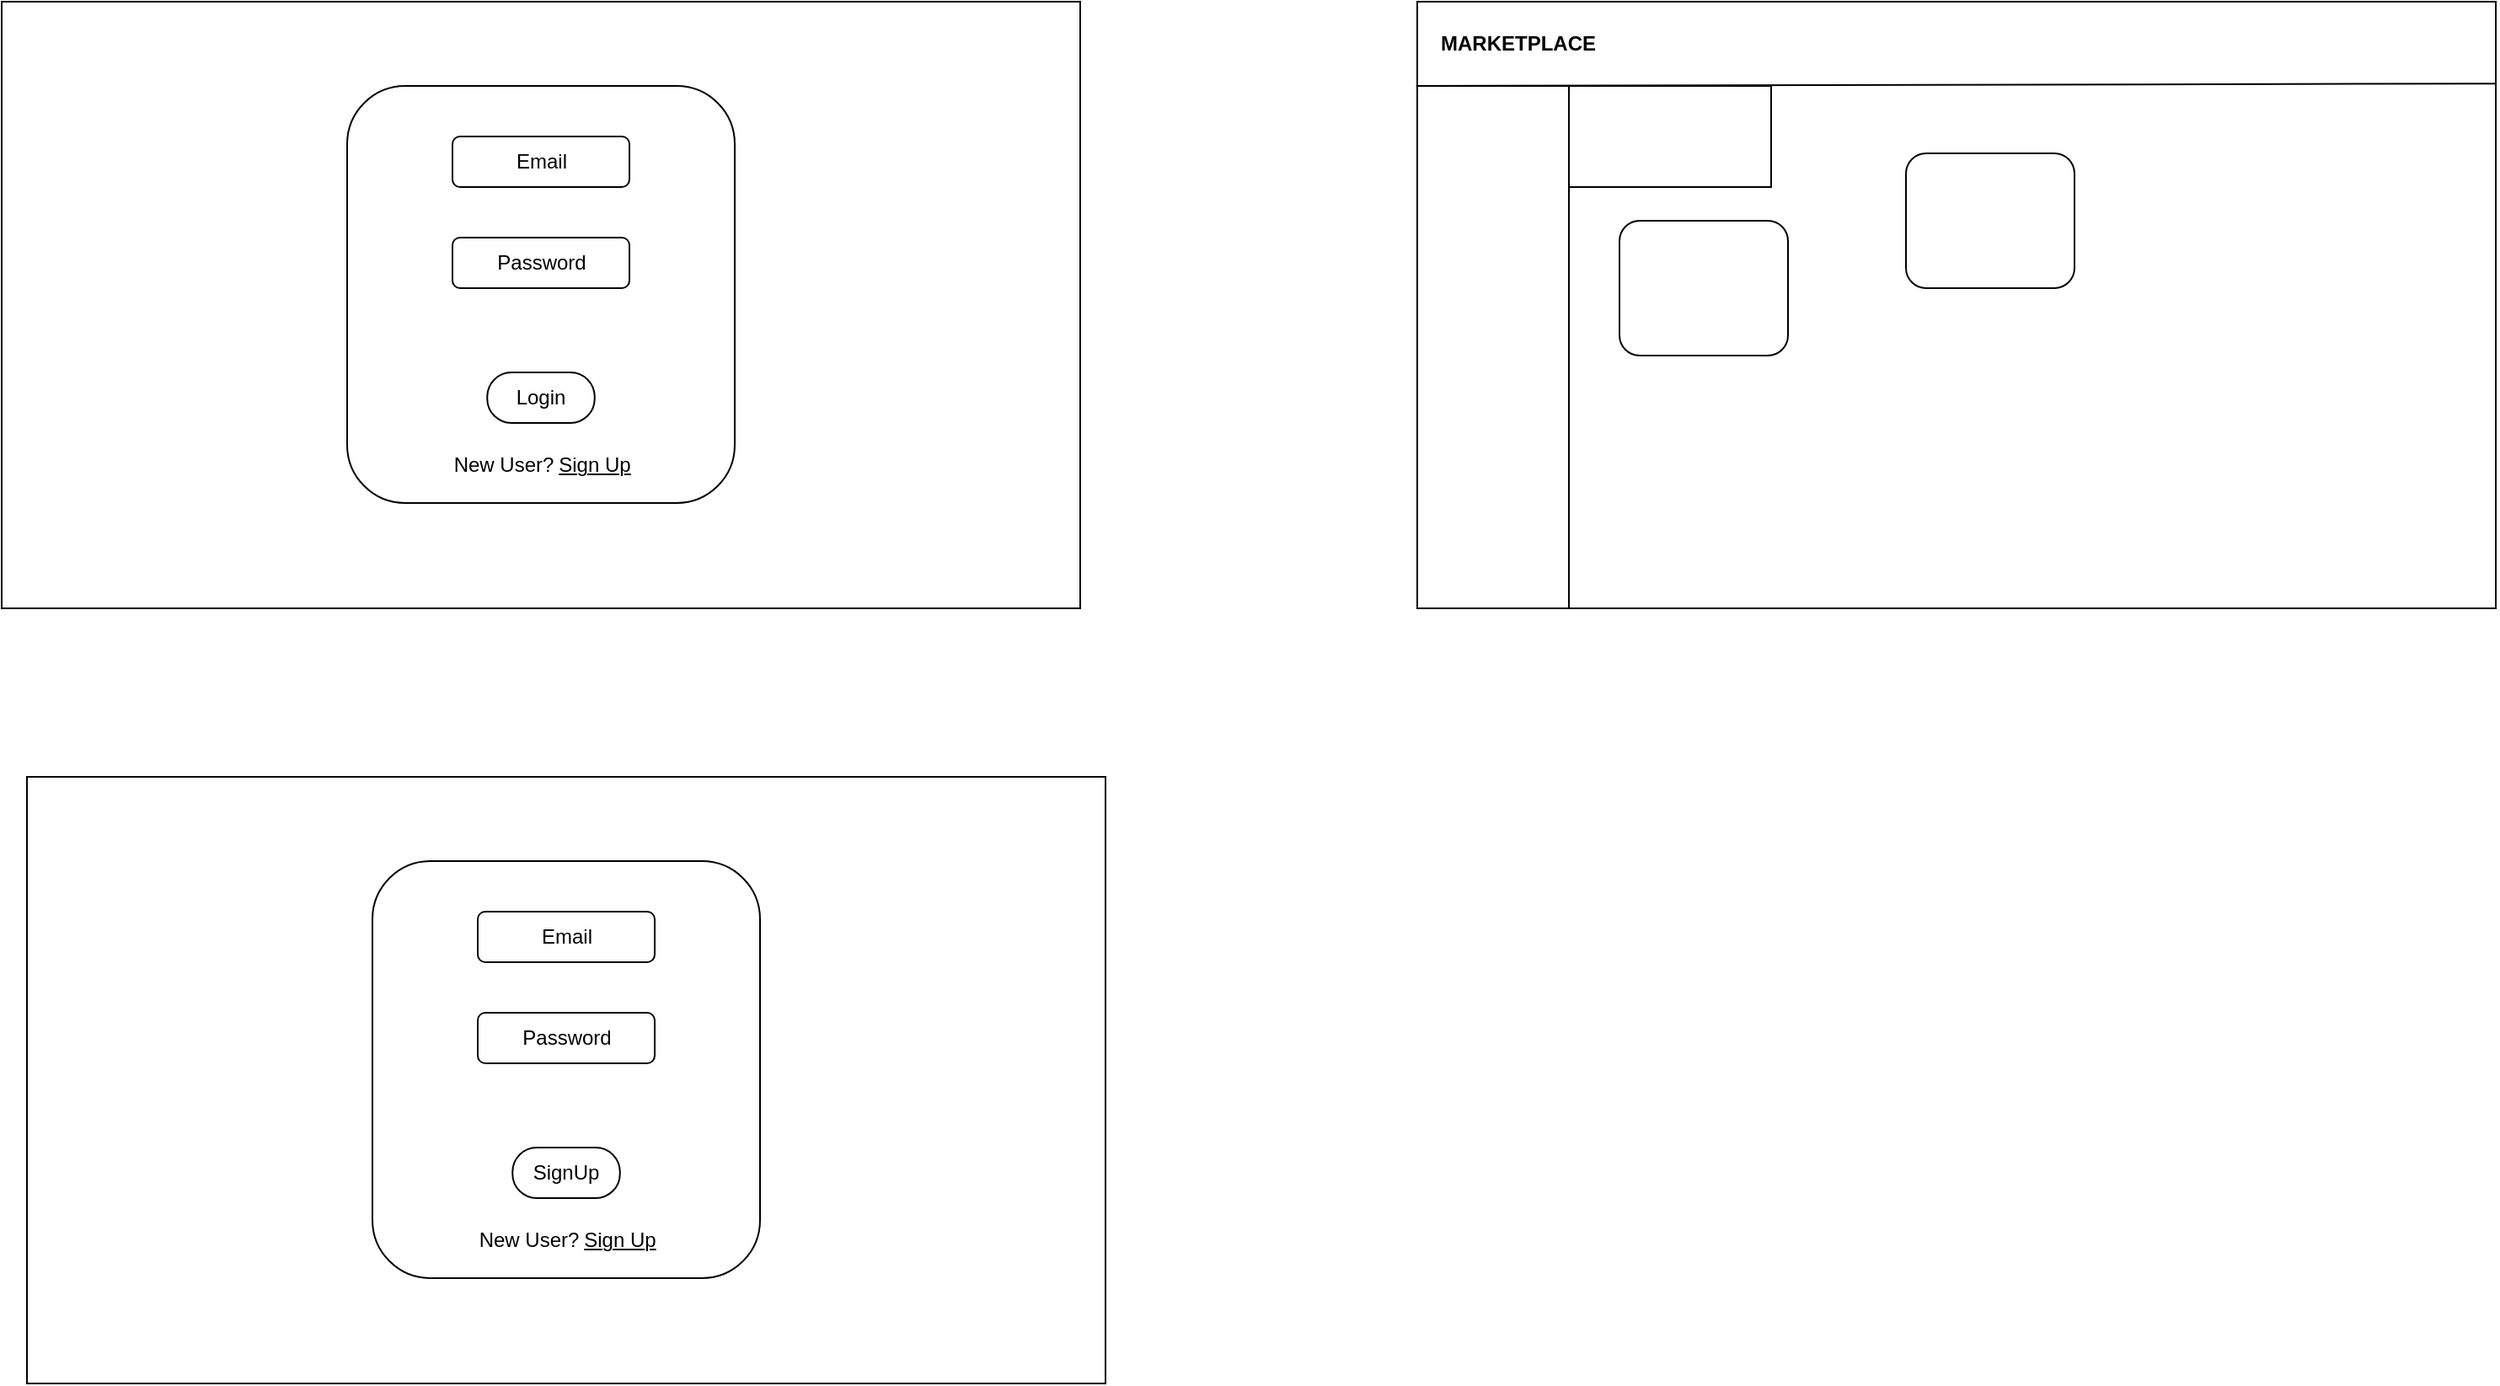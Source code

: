 <mxfile version="26.0.8">
  <diagram name="Page-1" id="ZON4f8YEG2RIICSki0mQ">
    <mxGraphModel dx="2250" dy="743" grid="1" gridSize="10" guides="1" tooltips="1" connect="1" arrows="1" fold="1" page="1" pageScale="1" pageWidth="850" pageHeight="1100" math="0" shadow="0">
      <root>
        <mxCell id="0" />
        <mxCell id="1" parent="0" />
        <mxCell id="mW0ngCop3CINJ1be3WMp-2" value="" style="rounded=0;whiteSpace=wrap;html=1;" parent="1" vertex="1">
          <mxGeometry x="80" y="140" width="640" height="360" as="geometry" />
        </mxCell>
        <mxCell id="mW0ngCop3CINJ1be3WMp-6" value="MARKETPLACE" style="text;html=1;align=center;verticalAlign=middle;whiteSpace=wrap;rounded=0;fontSize=12;fontStyle=1" parent="1" vertex="1">
          <mxGeometry x="80" y="150" width="120" height="30" as="geometry" />
        </mxCell>
        <mxCell id="mW0ngCop3CINJ1be3WMp-8" value="" style="endArrow=none;html=1;rounded=0;exitX=-0.001;exitY=0.139;exitDx=0;exitDy=0;exitPerimeter=0;entryX=1;entryY=0.135;entryDx=0;entryDy=0;entryPerimeter=0;" parent="1" source="mW0ngCop3CINJ1be3WMp-2" target="mW0ngCop3CINJ1be3WMp-2" edge="1">
          <mxGeometry width="50" height="50" relative="1" as="geometry">
            <mxPoint x="280" y="310" as="sourcePoint" />
            <mxPoint x="330" y="260" as="targetPoint" />
          </mxGeometry>
        </mxCell>
        <mxCell id="kuk41mJsH78Om6LIC-oG-2" value="" style="shape=image;html=1;verticalAlign=top;verticalLabelPosition=bottom;labelBackgroundColor=#ffffff;imageAspect=0;aspect=fixed;image=https://cdn1.iconfinder.com/data/icons/unicons-line-vol-5/24/sign-out-alt-128.png;imageBorder=none;imageBackground=none;" vertex="1" parent="1">
          <mxGeometry x="680" y="150" width="30" height="30" as="geometry" />
        </mxCell>
        <mxCell id="kuk41mJsH78Om6LIC-oG-3" value="" style="whiteSpace=wrap;html=1;" vertex="1" parent="1">
          <mxGeometry x="80" y="190" width="90" height="310" as="geometry" />
        </mxCell>
        <mxCell id="kuk41mJsH78Om6LIC-oG-4" value="" style="rounded=1;whiteSpace=wrap;html=1;" vertex="1" parent="1">
          <mxGeometry x="200" y="270" width="100" height="80" as="geometry" />
        </mxCell>
        <mxCell id="kuk41mJsH78Om6LIC-oG-6" value="" style="rounded=1;whiteSpace=wrap;html=1;" vertex="1" parent="1">
          <mxGeometry x="370" y="230" width="100" height="80" as="geometry" />
        </mxCell>
        <mxCell id="kuk41mJsH78Om6LIC-oG-7" value="" style="rounded=0;whiteSpace=wrap;html=1;" vertex="1" parent="1">
          <mxGeometry x="170" y="190" width="120" height="60" as="geometry" />
        </mxCell>
        <mxCell id="kuk41mJsH78Om6LIC-oG-8" value="" style="rounded=0;whiteSpace=wrap;html=1;" vertex="1" parent="1">
          <mxGeometry x="-760" y="140" width="640" height="360" as="geometry" />
        </mxCell>
        <mxCell id="kuk41mJsH78Om6LIC-oG-9" value="" style="rounded=1;whiteSpace=wrap;html=1;" vertex="1" parent="1">
          <mxGeometry x="-555" y="190" width="230" height="247.5" as="geometry" />
        </mxCell>
        <mxCell id="kuk41mJsH78Om6LIC-oG-11" value="Email" style="rounded=1;whiteSpace=wrap;html=1;" vertex="1" parent="1">
          <mxGeometry x="-492.5" y="220" width="105" height="30" as="geometry" />
        </mxCell>
        <mxCell id="kuk41mJsH78Om6LIC-oG-12" value="Password" style="rounded=1;whiteSpace=wrap;html=1;" vertex="1" parent="1">
          <mxGeometry x="-492.5" y="280" width="105" height="30" as="geometry" />
        </mxCell>
        <mxCell id="kuk41mJsH78Om6LIC-oG-14" value="Login" style="rounded=1;whiteSpace=wrap;html=1;labelBorderColor=none;arcSize=48;fillColor=light-dark(#FFFFFF,#3399FF);" vertex="1" parent="1">
          <mxGeometry x="-471.87" y="360" width="63.75" height="30" as="geometry" />
        </mxCell>
        <mxCell id="kuk41mJsH78Om6LIC-oG-15" value="New User?" style="text;html=1;align=center;verticalAlign=middle;whiteSpace=wrap;rounded=0;" vertex="1" parent="1">
          <mxGeometry x="-496.87" y="400" width="70" height="30" as="geometry" />
        </mxCell>
        <mxCell id="kuk41mJsH78Om6LIC-oG-16" value="Sign Up" style="text;html=1;align=center;verticalAlign=middle;whiteSpace=wrap;rounded=0;fontStyle=4;fontColor=light-dark(#000000,#66B2FF);" vertex="1" parent="1">
          <mxGeometry x="-433.12" y="400" width="50" height="30" as="geometry" />
        </mxCell>
        <mxCell id="kuk41mJsH78Om6LIC-oG-17" value="" style="rounded=0;whiteSpace=wrap;html=1;" vertex="1" parent="1">
          <mxGeometry x="-745" y="600" width="640" height="360" as="geometry" />
        </mxCell>
        <mxCell id="kuk41mJsH78Om6LIC-oG-18" value="" style="rounded=1;whiteSpace=wrap;html=1;" vertex="1" parent="1">
          <mxGeometry x="-540" y="650" width="230" height="247.5" as="geometry" />
        </mxCell>
        <mxCell id="kuk41mJsH78Om6LIC-oG-19" value="Email" style="rounded=1;whiteSpace=wrap;html=1;" vertex="1" parent="1">
          <mxGeometry x="-477.5" y="680" width="105" height="30" as="geometry" />
        </mxCell>
        <mxCell id="kuk41mJsH78Om6LIC-oG-20" value="Password" style="rounded=1;whiteSpace=wrap;html=1;" vertex="1" parent="1">
          <mxGeometry x="-477.5" y="740" width="105" height="30" as="geometry" />
        </mxCell>
        <mxCell id="kuk41mJsH78Om6LIC-oG-21" value="SignUp" style="rounded=1;whiteSpace=wrap;html=1;labelBorderColor=none;arcSize=48;fillColor=light-dark(#FFFFFF,#3399FF);" vertex="1" parent="1">
          <mxGeometry x="-456.87" y="820" width="63.75" height="30" as="geometry" />
        </mxCell>
        <mxCell id="kuk41mJsH78Om6LIC-oG-22" value="New User?" style="text;html=1;align=center;verticalAlign=middle;whiteSpace=wrap;rounded=0;" vertex="1" parent="1">
          <mxGeometry x="-481.87" y="860" width="70" height="30" as="geometry" />
        </mxCell>
        <mxCell id="kuk41mJsH78Om6LIC-oG-23" value="Sign Up" style="text;html=1;align=center;verticalAlign=middle;whiteSpace=wrap;rounded=0;fontStyle=4;fontColor=light-dark(#000000,#66B2FF);" vertex="1" parent="1">
          <mxGeometry x="-418.12" y="860" width="50" height="30" as="geometry" />
        </mxCell>
      </root>
    </mxGraphModel>
  </diagram>
</mxfile>
